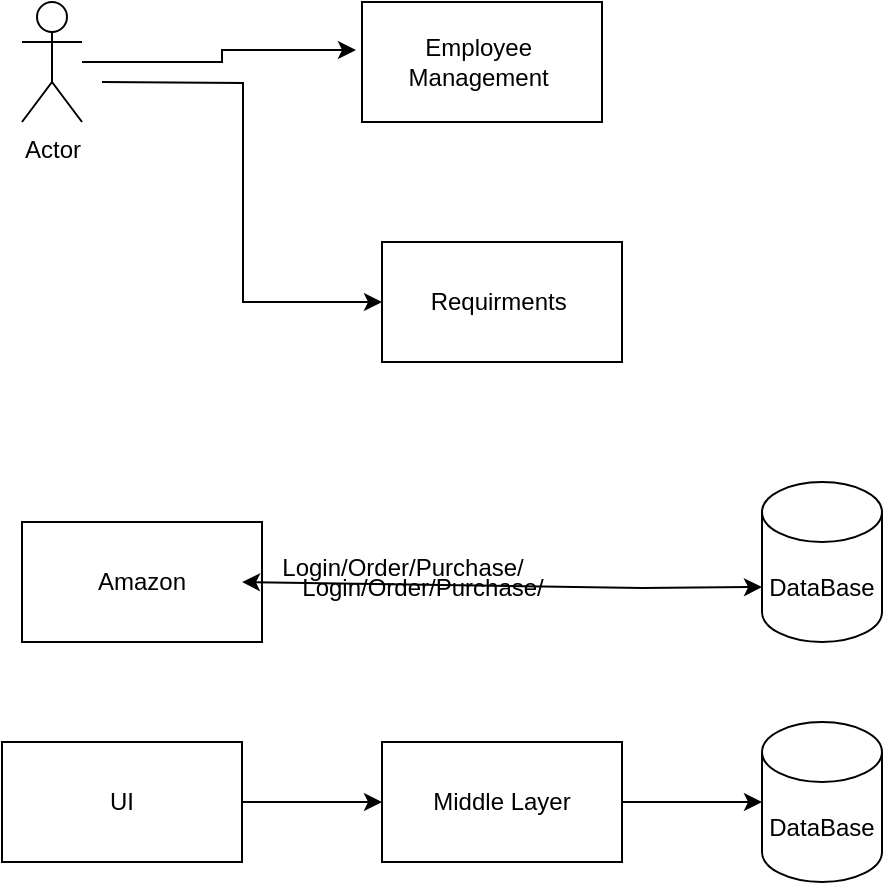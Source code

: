 <mxfile version="22.0.7" type="device">
  <diagram name="Page-1" id="7Ifrr6vN5XmLmGgwtC3x">
    <mxGraphModel dx="880" dy="478" grid="1" gridSize="10" guides="1" tooltips="1" connect="1" arrows="1" fold="1" page="1" pageScale="1" pageWidth="850" pageHeight="1100" math="0" shadow="0">
      <root>
        <mxCell id="0" />
        <mxCell id="1" parent="0" />
        <mxCell id="bmXHvkkLKUYrimwU2o8d-1" value="Employee&amp;nbsp;&lt;br&gt;Management&amp;nbsp;" style="rounded=0;whiteSpace=wrap;html=1;" vertex="1" parent="1">
          <mxGeometry x="270" y="40" width="120" height="60" as="geometry" />
        </mxCell>
        <mxCell id="bmXHvkkLKUYrimwU2o8d-2" value="Requirments&amp;nbsp;" style="rounded=0;whiteSpace=wrap;html=1;" vertex="1" parent="1">
          <mxGeometry x="280" y="160" width="120" height="60" as="geometry" />
        </mxCell>
        <mxCell id="bmXHvkkLKUYrimwU2o8d-5" value="" style="edgeStyle=orthogonalEdgeStyle;rounded=0;orthogonalLoop=1;jettySize=auto;html=1;entryX=-0.025;entryY=0.4;entryDx=0;entryDy=0;entryPerimeter=0;" edge="1" parent="1" source="bmXHvkkLKUYrimwU2o8d-3" target="bmXHvkkLKUYrimwU2o8d-1">
          <mxGeometry relative="1" as="geometry">
            <mxPoint x="185" y="70" as="targetPoint" />
          </mxGeometry>
        </mxCell>
        <mxCell id="bmXHvkkLKUYrimwU2o8d-3" value="Actor" style="shape=umlActor;verticalLabelPosition=bottom;verticalAlign=top;html=1;outlineConnect=0;" vertex="1" parent="1">
          <mxGeometry x="100" y="40" width="30" height="60" as="geometry" />
        </mxCell>
        <mxCell id="bmXHvkkLKUYrimwU2o8d-6" value="" style="edgeStyle=orthogonalEdgeStyle;rounded=0;orthogonalLoop=1;jettySize=auto;html=1;entryX=0;entryY=0.5;entryDx=0;entryDy=0;" edge="1" parent="1" target="bmXHvkkLKUYrimwU2o8d-2">
          <mxGeometry relative="1" as="geometry">
            <mxPoint x="140" y="80" as="sourcePoint" />
            <mxPoint x="195" y="80" as="targetPoint" />
          </mxGeometry>
        </mxCell>
        <mxCell id="bmXHvkkLKUYrimwU2o8d-8" value="Amazon" style="rounded=0;whiteSpace=wrap;html=1;" vertex="1" parent="1">
          <mxGeometry x="100" y="300" width="120" height="60" as="geometry" />
        </mxCell>
        <mxCell id="bmXHvkkLKUYrimwU2o8d-9" value="DataBase" style="shape=cylinder3;whiteSpace=wrap;html=1;boundedLbl=1;backgroundOutline=1;size=15;" vertex="1" parent="1">
          <mxGeometry x="470" y="280" width="60" height="80" as="geometry" />
        </mxCell>
        <mxCell id="bmXHvkkLKUYrimwU2o8d-10" value="" style="endArrow=classic;startArrow=classic;html=1;rounded=0;entryX=0;entryY=0;entryDx=0;entryDy=52.5;entryPerimeter=0;" edge="1" parent="1" target="bmXHvkkLKUYrimwU2o8d-9">
          <mxGeometry width="50" height="50" relative="1" as="geometry">
            <mxPoint x="210" y="330" as="sourcePoint" />
            <mxPoint x="260" y="280" as="targetPoint" />
            <Array as="points">
              <mxPoint x="410" y="333" />
            </Array>
          </mxGeometry>
        </mxCell>
        <mxCell id="bmXHvkkLKUYrimwU2o8d-11" value="Login/Order/Purchase/" style="text;html=1;align=center;verticalAlign=middle;resizable=0;points=[];autosize=1;strokeColor=none;fillColor=none;" vertex="1" parent="1">
          <mxGeometry x="220" y="308" width="140" height="30" as="geometry" />
        </mxCell>
        <mxCell id="bmXHvkkLKUYrimwU2o8d-16" value="" style="edgeStyle=orthogonalEdgeStyle;rounded=0;orthogonalLoop=1;jettySize=auto;html=1;" edge="1" parent="1" source="bmXHvkkLKUYrimwU2o8d-12" target="bmXHvkkLKUYrimwU2o8d-13">
          <mxGeometry relative="1" as="geometry" />
        </mxCell>
        <mxCell id="bmXHvkkLKUYrimwU2o8d-12" value="UI" style="rounded=0;whiteSpace=wrap;html=1;" vertex="1" parent="1">
          <mxGeometry x="90" y="410" width="120" height="60" as="geometry" />
        </mxCell>
        <mxCell id="bmXHvkkLKUYrimwU2o8d-17" value="" style="edgeStyle=orthogonalEdgeStyle;rounded=0;orthogonalLoop=1;jettySize=auto;html=1;" edge="1" parent="1" source="bmXHvkkLKUYrimwU2o8d-13" target="bmXHvkkLKUYrimwU2o8d-14">
          <mxGeometry relative="1" as="geometry" />
        </mxCell>
        <mxCell id="bmXHvkkLKUYrimwU2o8d-13" value="Middle Layer" style="rounded=0;whiteSpace=wrap;html=1;" vertex="1" parent="1">
          <mxGeometry x="280" y="410" width="120" height="60" as="geometry" />
        </mxCell>
        <mxCell id="bmXHvkkLKUYrimwU2o8d-14" value="DataBase" style="shape=cylinder3;whiteSpace=wrap;html=1;boundedLbl=1;backgroundOutline=1;size=15;" vertex="1" parent="1">
          <mxGeometry x="470" y="400" width="60" height="80" as="geometry" />
        </mxCell>
        <mxCell id="bmXHvkkLKUYrimwU2o8d-15" value="Login/Order/Purchase/" style="text;html=1;align=center;verticalAlign=middle;resizable=0;points=[];autosize=1;strokeColor=none;fillColor=none;" vertex="1" parent="1">
          <mxGeometry x="230" y="318" width="140" height="30" as="geometry" />
        </mxCell>
      </root>
    </mxGraphModel>
  </diagram>
</mxfile>
